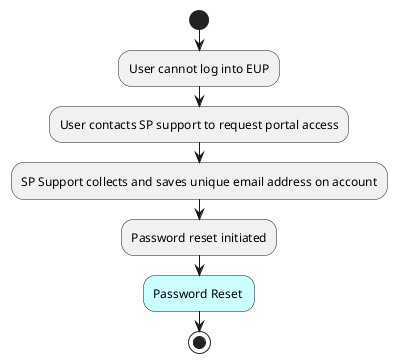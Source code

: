 @startuml
'https://plantuml.com/activity-diagram-beta

start

:User cannot log into EUP;
:User contacts SP support to request portal access;
:SP Support collects and saves unique email address on account;
:Password reset initiated;
#cff :Password Reset ;

stop

@enduml
